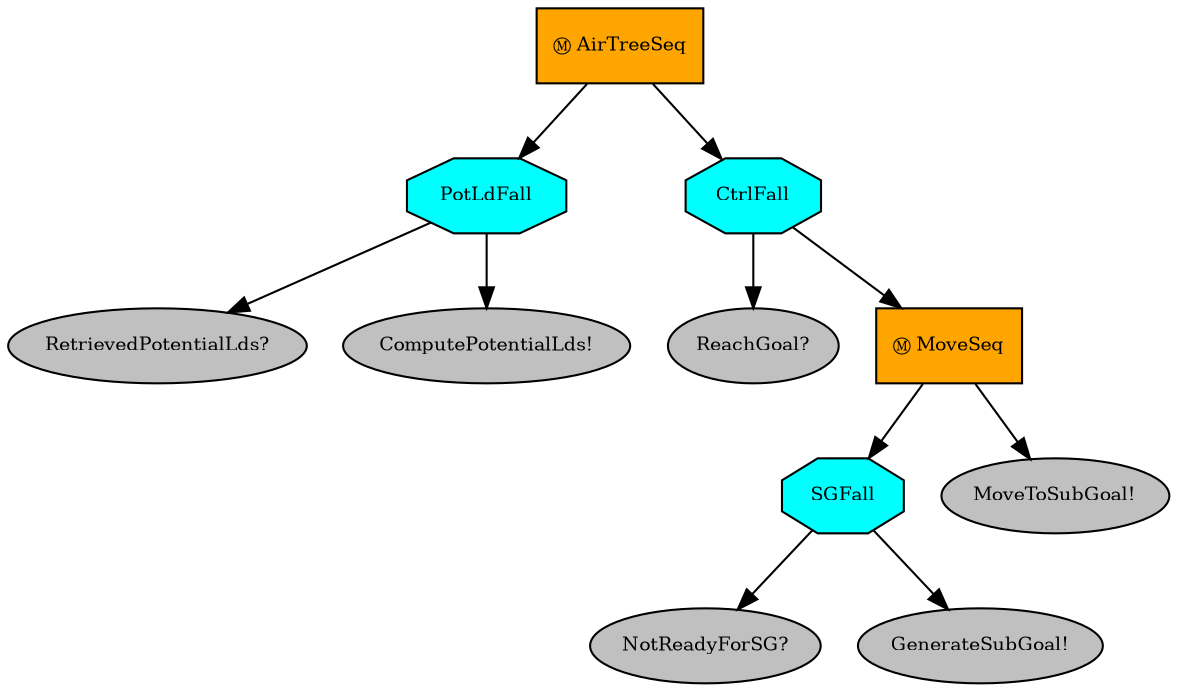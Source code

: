 digraph pastafarianism {
ordering=out;
graph [fontname="times-roman"];
node [fontname="times-roman"];
edge [fontname="times-roman"];
AirTreeSeq [fillcolor=orange, fontcolor=black, fontsize=9, label="Ⓜ AirTreeSeq", shape=box, style=filled];
PotLdFall [fillcolor=cyan, fontcolor=black, fontsize=9, label=PotLdFall, shape=octagon, style=filled];
AirTreeSeq -> PotLdFall;
"RetrievedPotentialLds?" [fillcolor=gray, fontcolor=black, fontsize=9, label="RetrievedPotentialLds?", shape=ellipse, style=filled];
PotLdFall -> "RetrievedPotentialLds?";
"ComputePotentialLds!" [fillcolor=gray, fontcolor=black, fontsize=9, label="ComputePotentialLds!", shape=ellipse, style=filled];
PotLdFall -> "ComputePotentialLds!";
CtrlFall [fillcolor=cyan, fontcolor=black, fontsize=9, label=CtrlFall, shape=octagon, style=filled];
AirTreeSeq -> CtrlFall;
"ReachGoal?" [fillcolor=gray, fontcolor=black, fontsize=9, label="ReachGoal?", shape=ellipse, style=filled];
CtrlFall -> "ReachGoal?";
MoveSeq [fillcolor=orange, fontcolor=black, fontsize=9, label="Ⓜ MoveSeq", shape=box, style=filled];
CtrlFall -> MoveSeq;
SGFall [fillcolor=cyan, fontcolor=black, fontsize=9, label=SGFall, shape=octagon, style=filled];
MoveSeq -> SGFall;
"NotReadyForSG?" [fillcolor=gray, fontcolor=black, fontsize=9, label="NotReadyForSG?", shape=ellipse, style=filled];
SGFall -> "NotReadyForSG?";
"GenerateSubGoal!" [fillcolor=gray, fontcolor=black, fontsize=9, label="GenerateSubGoal!", shape=ellipse, style=filled];
SGFall -> "GenerateSubGoal!";
"MoveToSubGoal!" [fillcolor=gray, fontcolor=black, fontsize=9, label="MoveToSubGoal!", shape=ellipse, style=filled];
MoveSeq -> "MoveToSubGoal!";
}
